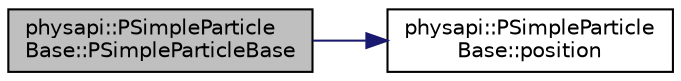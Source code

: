 digraph "physapi::PSimpleParticleBase::PSimpleParticleBase"
{
 // LATEX_PDF_SIZE
  edge [fontname="Helvetica",fontsize="10",labelfontname="Helvetica",labelfontsize="10"];
  node [fontname="Helvetica",fontsize="10",shape=record];
  rankdir="LR";
  Node1 [label="physapi::PSimpleParticle\lBase::PSimpleParticleBase",height=0.2,width=0.4,color="black", fillcolor="grey75", style="filled", fontcolor="black",tooltip="Construct a new particle."];
  Node1 -> Node2 [color="midnightblue",fontsize="10",style="solid",fontname="Helvetica"];
  Node2 [label="physapi::PSimpleParticle\lBase::position",height=0.2,width=0.4,color="black", fillcolor="white", style="filled",URL="$classphysapi_1_1_p_simple_particle_base.html#ab2341ae14d6504d24c3d4ab5679c2f15",tooltip="Get the position of the particle."];
}
